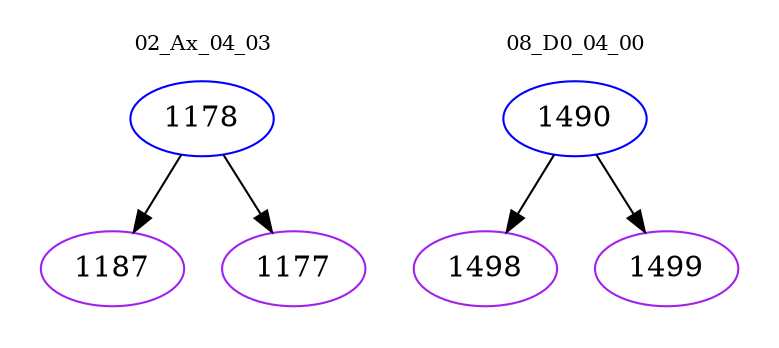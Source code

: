 digraph{
subgraph cluster_0 {
color = white
label = "02_Ax_04_03";
fontsize=10;
T0_1178 [label="1178", color="blue"]
T0_1178 -> T0_1187 [color="black"]
T0_1187 [label="1187", color="purple"]
T0_1178 -> T0_1177 [color="black"]
T0_1177 [label="1177", color="purple"]
}
subgraph cluster_1 {
color = white
label = "08_D0_04_00";
fontsize=10;
T1_1490 [label="1490", color="blue"]
T1_1490 -> T1_1498 [color="black"]
T1_1498 [label="1498", color="purple"]
T1_1490 -> T1_1499 [color="black"]
T1_1499 [label="1499", color="purple"]
}
}
